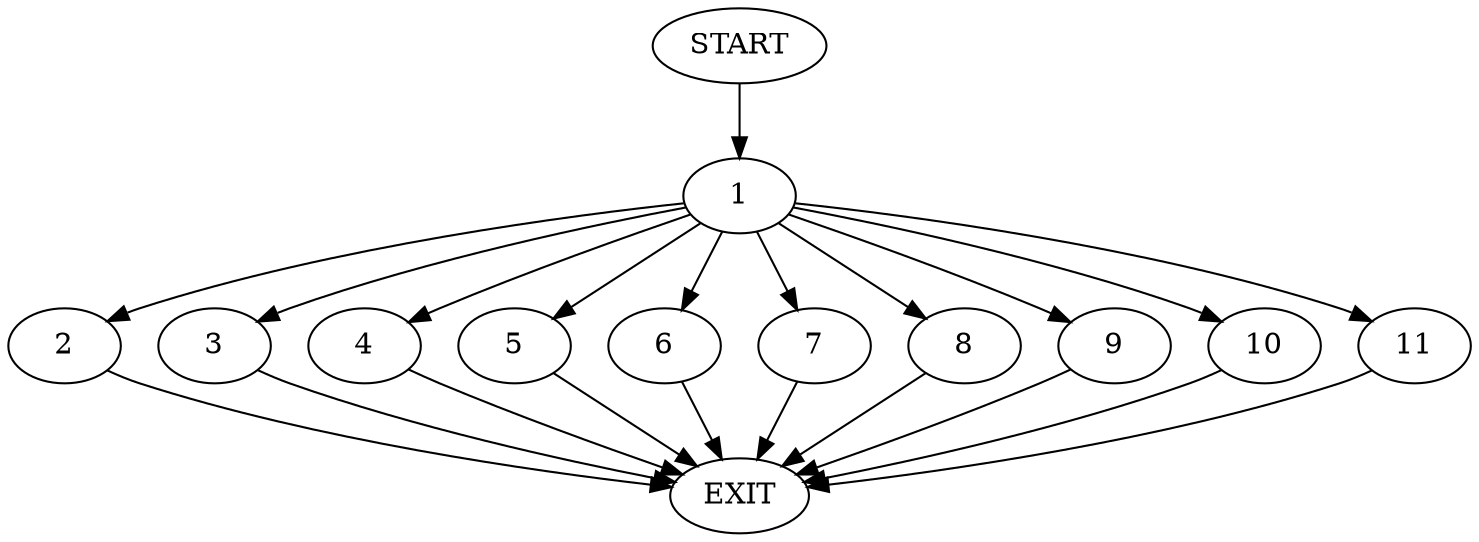 digraph {
0 [label="START"]
12 [label="EXIT"]
0 -> 1
1 -> 2
1 -> 3
1 -> 4
1 -> 5
1 -> 6
1 -> 7
1 -> 8
1 -> 9
1 -> 10
1 -> 11
2 -> 12
5 -> 12
7 -> 12
9 -> 12
4 -> 12
3 -> 12
8 -> 12
10 -> 12
11 -> 12
6 -> 12
}
